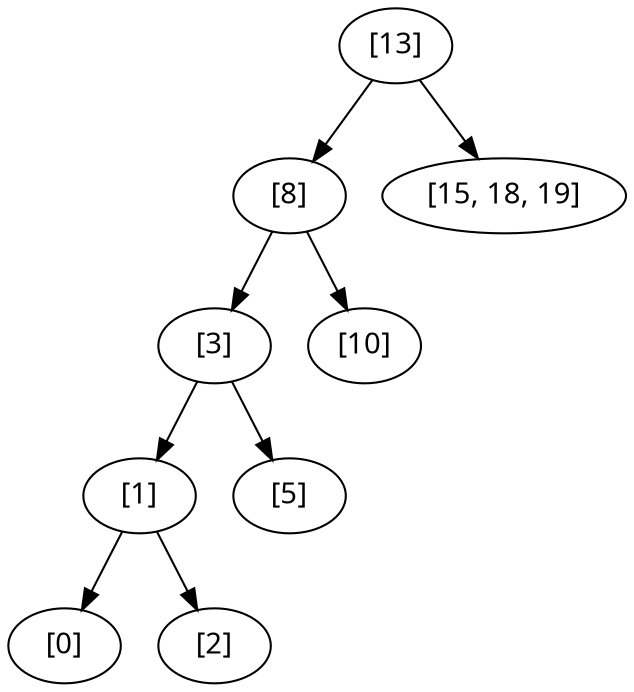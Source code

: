 digraph "arbre" { 
 node [fontname="DejaVu-Sans"]
"[13]"
"[8]"
"[3]"
"[1]"
"[0]"
"[1]"
"[2]"
"[3]"
"[5]"
"[8]"
"[10]"
"[13]"
"[15, 18, 19]"
"[13]"->"[8]"
"[8]"->"[3]"
"[3]"->"[1]"
"[1]"->"[0]"
"[1]"->"[2]"
"[3]"->"[5]"
"[8]"->"[10]"
"[13]"->"[15, 18, 19]"
}
